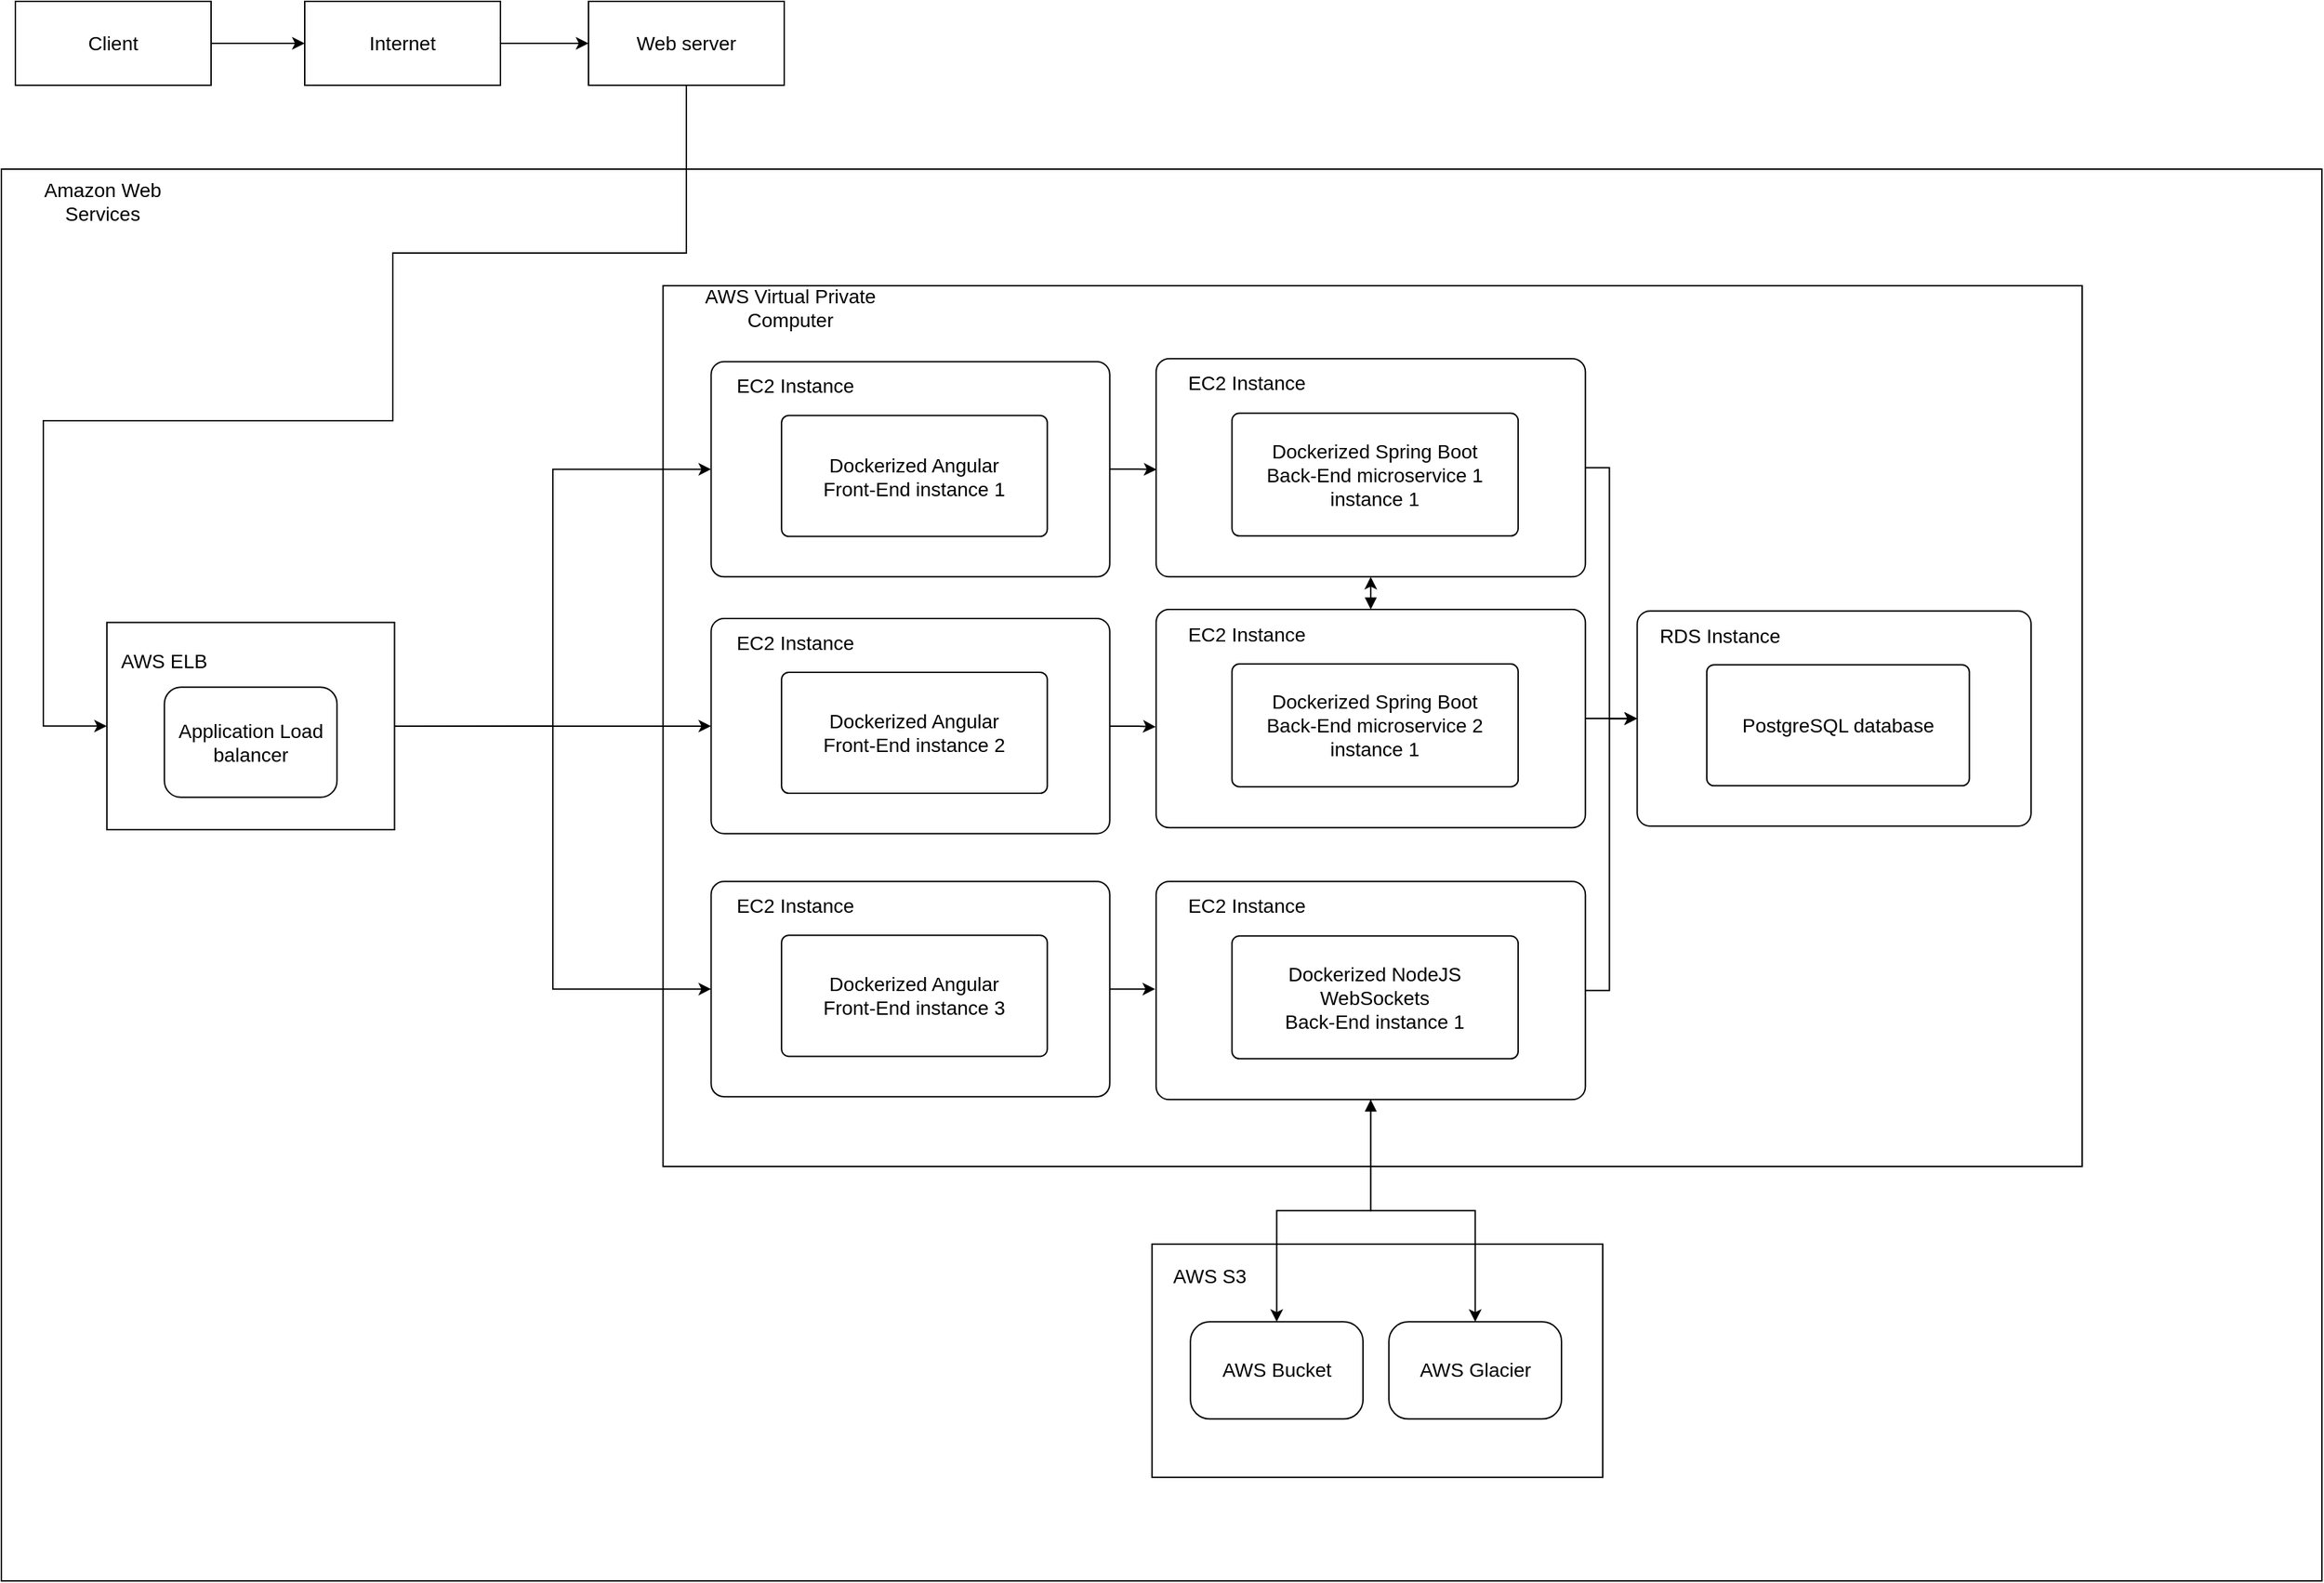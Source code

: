 <mxfile version="24.1.0" type="device">
  <diagram name="Page-1" id="C9Bw0HUUipQQi55MbYol">
    <mxGraphModel dx="1177" dy="216" grid="1" gridSize="10" guides="1" tooltips="1" connect="1" arrows="1" fold="1" page="1" pageScale="1" pageWidth="827" pageHeight="1169" math="0" shadow="0">
      <root>
        <mxCell id="0" />
        <mxCell id="1" parent="0" />
        <mxCell id="6KjDL_NVeDuGdOvyarjw-100" value="" style="group;snapToPoint=0;fontSize=14;" parent="1" vertex="1" connectable="0">
          <mxGeometry x="-510" y="20" width="1660" height="1130" as="geometry" />
        </mxCell>
        <mxCell id="6KjDL_NVeDuGdOvyarjw-66" style="edgeStyle=orthogonalEdgeStyle;rounded=0;orthogonalLoop=1;jettySize=auto;html=1;exitX=1;exitY=0.5;exitDx=0;exitDy=0;snapToPoint=0;fontSize=14;" parent="6KjDL_NVeDuGdOvyarjw-100" source="6KjDL_NVeDuGdOvyarjw-60" target="6KjDL_NVeDuGdOvyarjw-62" edge="1">
          <mxGeometry relative="1" as="geometry" />
        </mxCell>
        <mxCell id="6KjDL_NVeDuGdOvyarjw-60" value="Client" style="rounded=0;whiteSpace=wrap;html=1;snapToPoint=0;fontSize=14;" parent="6KjDL_NVeDuGdOvyarjw-100" vertex="1">
          <mxGeometry x="10" width="140" height="60" as="geometry" />
        </mxCell>
        <mxCell id="6KjDL_NVeDuGdOvyarjw-67" style="edgeStyle=orthogonalEdgeStyle;rounded=0;orthogonalLoop=1;jettySize=auto;html=1;exitX=1;exitY=0.5;exitDx=0;exitDy=0;snapToPoint=0;fontSize=14;" parent="6KjDL_NVeDuGdOvyarjw-100" source="6KjDL_NVeDuGdOvyarjw-62" target="6KjDL_NVeDuGdOvyarjw-63" edge="1">
          <mxGeometry relative="1" as="geometry" />
        </mxCell>
        <mxCell id="6KjDL_NVeDuGdOvyarjw-62" value="Internet" style="rounded=0;whiteSpace=wrap;html=1;snapToPoint=0;fontSize=14;" parent="6KjDL_NVeDuGdOvyarjw-100" vertex="1">
          <mxGeometry x="217" width="140" height="60" as="geometry" />
        </mxCell>
        <mxCell id="6KjDL_NVeDuGdOvyarjw-63" value="Web server" style="rounded=0;whiteSpace=wrap;html=1;snapToPoint=0;fontSize=14;" parent="6KjDL_NVeDuGdOvyarjw-100" vertex="1">
          <mxGeometry x="420" width="140" height="60" as="geometry" />
        </mxCell>
        <mxCell id="6KjDL_NVeDuGdOvyarjw-95" value="" style="group;snapToPoint=0;fontSize=14;" parent="6KjDL_NVeDuGdOvyarjw-100" vertex="1" connectable="0">
          <mxGeometry y="120" width="1660" height="1010" as="geometry" />
        </mxCell>
        <mxCell id="6KjDL_NVeDuGdOvyarjw-65" value="" style="rounded=0;whiteSpace=wrap;html=1;snapToPoint=0;fontSize=14;" parent="6KjDL_NVeDuGdOvyarjw-95" vertex="1">
          <mxGeometry width="1660" height="1010" as="geometry" />
        </mxCell>
        <mxCell id="6KjDL_NVeDuGdOvyarjw-48" value="" style="group;snapToPoint=0;fontSize=14;" parent="6KjDL_NVeDuGdOvyarjw-95" vertex="1" connectable="0">
          <mxGeometry x="473.306" y="83.394" width="1015.207" height="630.092" as="geometry" />
        </mxCell>
        <mxCell id="6KjDL_NVeDuGdOvyarjw-1" value="" style="rounded=0;whiteSpace=wrap;html=1;container=0;snapToPoint=0;fontSize=14;" parent="6KjDL_NVeDuGdOvyarjw-48" vertex="1">
          <mxGeometry width="1015.207" height="630.092" as="geometry" />
        </mxCell>
        <mxCell id="6KjDL_NVeDuGdOvyarjw-3" value="AWS Virtual Private Computer" style="text;html=1;align=center;verticalAlign=middle;whiteSpace=wrap;rounded=0;container=0;snapToPoint=0;fontSize=14;" parent="6KjDL_NVeDuGdOvyarjw-48" vertex="1">
          <mxGeometry x="10.642" y="6.357" width="161.426" height="19.071" as="geometry" />
        </mxCell>
        <mxCell id="6KjDL_NVeDuGdOvyarjw-37" value="" style="group;snapToPoint=0;fontSize=14;" parent="6KjDL_NVeDuGdOvyarjw-48" vertex="1" connectable="0">
          <mxGeometry x="352.741" y="52.232" width="307.092" height="156.044" as="geometry" />
        </mxCell>
        <mxCell id="6KjDL_NVeDuGdOvyarjw-21" value="" style="rounded=1;whiteSpace=wrap;html=1;arcSize=6;container=0;snapToPoint=0;fontSize=14;" parent="6KjDL_NVeDuGdOvyarjw-37" vertex="1">
          <mxGeometry width="307.092" height="156.044" as="geometry" />
        </mxCell>
        <mxCell id="6KjDL_NVeDuGdOvyarjw-22" value="EC2 Instance" style="text;html=1;align=center;verticalAlign=middle;whiteSpace=wrap;rounded=0;container=0;snapToPoint=0;fontSize=14;" parent="6KjDL_NVeDuGdOvyarjw-37" vertex="1">
          <mxGeometry x="6.674" y="7.09" width="116.163" height="21.28" as="geometry" />
        </mxCell>
        <mxCell id="6KjDL_NVeDuGdOvyarjw-24" value="Dockerized Spring Boot&lt;div style=&quot;font-size: 14px;&quot;&gt;Back-End microservice 1 instance 1&lt;/div&gt;" style="rounded=1;whiteSpace=wrap;html=1;arcSize=6;container=0;snapToPoint=0;fontSize=14;" parent="6KjDL_NVeDuGdOvyarjw-37" vertex="1">
          <mxGeometry x="54.253" y="39.011" width="204.728" height="87.775" as="geometry" />
        </mxCell>
        <mxCell id="6KjDL_NVeDuGdOvyarjw-38" value="" style="group;snapToPoint=0;fontSize=14;" parent="6KjDL_NVeDuGdOvyarjw-48" vertex="1" connectable="0">
          <mxGeometry x="34.414" y="54.342" width="285.157" height="153.934" as="geometry" />
        </mxCell>
        <mxCell id="6KjDL_NVeDuGdOvyarjw-5" value="" style="rounded=1;whiteSpace=wrap;html=1;arcSize=6;container=0;snapToPoint=0;fontSize=14;" parent="6KjDL_NVeDuGdOvyarjw-38" vertex="1">
          <mxGeometry width="285.157" height="153.934" as="geometry" />
        </mxCell>
        <mxCell id="6KjDL_NVeDuGdOvyarjw-6" value="EC2 Instance" style="text;html=1;align=center;verticalAlign=middle;whiteSpace=wrap;rounded=0;container=0;snapToPoint=0;fontSize=14;" parent="6KjDL_NVeDuGdOvyarjw-38" vertex="1">
          <mxGeometry x="6.197" y="6.994" width="107.865" height="20.993" as="geometry" />
        </mxCell>
        <mxCell id="6KjDL_NVeDuGdOvyarjw-17" value="Dockerized Angular&lt;div style=&quot;font-size: 14px;&quot;&gt;Front-End instance 1&lt;/div&gt;" style="rounded=1;whiteSpace=wrap;html=1;arcSize=6;container=0;snapToPoint=0;fontSize=14;" parent="6KjDL_NVeDuGdOvyarjw-38" vertex="1">
          <mxGeometry x="50.378" y="38.483" width="190.104" height="86.588" as="geometry" />
        </mxCell>
        <mxCell id="6KjDL_NVeDuGdOvyarjw-39" value="" style="group;snapToPoint=0;fontSize=14;" parent="6KjDL_NVeDuGdOvyarjw-48" vertex="1" connectable="0">
          <mxGeometry x="696.879" y="232.704" width="281.757" height="153.934" as="geometry" />
        </mxCell>
        <mxCell id="6KjDL_NVeDuGdOvyarjw-26" value="" style="rounded=1;whiteSpace=wrap;html=1;arcSize=6;container=0;snapToPoint=0;fontSize=14;" parent="6KjDL_NVeDuGdOvyarjw-39" vertex="1">
          <mxGeometry width="281.757" height="153.934" as="geometry" />
        </mxCell>
        <mxCell id="6KjDL_NVeDuGdOvyarjw-27" value="RDS Instance" style="text;html=1;align=center;verticalAlign=middle;whiteSpace=wrap;rounded=0;container=0;snapToPoint=0;fontSize=14;" parent="6KjDL_NVeDuGdOvyarjw-39" vertex="1">
          <mxGeometry x="6.124" y="6.994" width="106.579" height="20.993" as="geometry" />
        </mxCell>
        <mxCell id="6KjDL_NVeDuGdOvyarjw-29" value="PostgreSQL database" style="rounded=1;whiteSpace=wrap;html=1;arcSize=6;container=0;snapToPoint=0;fontSize=14;" parent="6KjDL_NVeDuGdOvyarjw-39" vertex="1">
          <mxGeometry x="49.777" y="38.483" width="187.838" height="86.588" as="geometry" />
        </mxCell>
        <mxCell id="6KjDL_NVeDuGdOvyarjw-40" value="" style="group;snapToPoint=0;fontSize=14;" parent="6KjDL_NVeDuGdOvyarjw-48" vertex="1" connectable="0">
          <mxGeometry x="352.741" y="231.651" width="307.092" height="156.044" as="geometry" />
        </mxCell>
        <mxCell id="6KjDL_NVeDuGdOvyarjw-41" value="" style="rounded=1;whiteSpace=wrap;html=1;arcSize=6;container=0;snapToPoint=0;fontSize=14;" parent="6KjDL_NVeDuGdOvyarjw-40" vertex="1">
          <mxGeometry width="307.092" height="156.044" as="geometry" />
        </mxCell>
        <mxCell id="6KjDL_NVeDuGdOvyarjw-42" value="EC2 Instance" style="text;html=1;align=center;verticalAlign=middle;whiteSpace=wrap;rounded=0;container=0;snapToPoint=0;fontSize=14;" parent="6KjDL_NVeDuGdOvyarjw-40" vertex="1">
          <mxGeometry x="6.674" y="7.09" width="116.163" height="21.28" as="geometry" />
        </mxCell>
        <mxCell id="6KjDL_NVeDuGdOvyarjw-43" value="Dockerized Spring Boot&lt;div style=&quot;font-size: 14px;&quot;&gt;Back-End microservice 2 instance 1&lt;/div&gt;" style="rounded=1;whiteSpace=wrap;html=1;arcSize=6;container=0;snapToPoint=0;fontSize=14;" parent="6KjDL_NVeDuGdOvyarjw-40" vertex="1">
          <mxGeometry x="54.253" y="39.011" width="204.728" height="87.775" as="geometry" />
        </mxCell>
        <mxCell id="6KjDL_NVeDuGdOvyarjw-44" value="" style="group;snapToPoint=0;fontSize=14;" parent="6KjDL_NVeDuGdOvyarjw-48" vertex="1" connectable="0">
          <mxGeometry x="352.741" y="426.239" width="307.092" height="156.044" as="geometry" />
        </mxCell>
        <mxCell id="6KjDL_NVeDuGdOvyarjw-45" value="" style="rounded=1;whiteSpace=wrap;html=1;arcSize=6;container=0;snapToPoint=0;fontSize=14;" parent="6KjDL_NVeDuGdOvyarjw-44" vertex="1">
          <mxGeometry width="307.092" height="156.044" as="geometry" />
        </mxCell>
        <mxCell id="6KjDL_NVeDuGdOvyarjw-46" value="EC2 Instance" style="text;html=1;align=center;verticalAlign=middle;whiteSpace=wrap;rounded=0;container=0;snapToPoint=0;fontSize=14;" parent="6KjDL_NVeDuGdOvyarjw-44" vertex="1">
          <mxGeometry x="6.674" y="7.09" width="116.163" height="21.28" as="geometry" />
        </mxCell>
        <mxCell id="6KjDL_NVeDuGdOvyarjw-47" value="Dockerized NodeJS&lt;div style=&quot;font-size: 14px;&quot;&gt;WebSockets&lt;/div&gt;&lt;div style=&quot;font-size: 14px;&quot;&gt;Back-End instance 1&lt;/div&gt;" style="rounded=1;whiteSpace=wrap;html=1;arcSize=6;container=0;snapToPoint=0;fontSize=14;" parent="6KjDL_NVeDuGdOvyarjw-44" vertex="1">
          <mxGeometry x="54.253" y="39.011" width="204.728" height="87.775" as="geometry" />
        </mxCell>
        <mxCell id="6KjDL_NVeDuGdOvyarjw-49" value="" style="group;snapToPoint=0;fontSize=14;" parent="6KjDL_NVeDuGdOvyarjw-48" vertex="1" connectable="0">
          <mxGeometry x="34.414" y="238.078" width="285.157" height="153.934" as="geometry" />
        </mxCell>
        <mxCell id="6KjDL_NVeDuGdOvyarjw-50" value="" style="rounded=1;whiteSpace=wrap;html=1;arcSize=6;container=0;snapToPoint=0;fontSize=14;" parent="6KjDL_NVeDuGdOvyarjw-49" vertex="1">
          <mxGeometry width="285.157" height="153.934" as="geometry" />
        </mxCell>
        <mxCell id="6KjDL_NVeDuGdOvyarjw-51" value="EC2 Instance" style="text;html=1;align=center;verticalAlign=middle;whiteSpace=wrap;rounded=0;container=0;snapToPoint=0;fontSize=14;" parent="6KjDL_NVeDuGdOvyarjw-49" vertex="1">
          <mxGeometry x="6.197" y="6.994" width="107.865" height="20.993" as="geometry" />
        </mxCell>
        <mxCell id="6KjDL_NVeDuGdOvyarjw-52" value="Dockerized Angular&lt;div style=&quot;font-size: 14px;&quot;&gt;Front-End instance 2&lt;/div&gt;" style="rounded=1;whiteSpace=wrap;html=1;arcSize=6;container=0;snapToPoint=0;fontSize=14;" parent="6KjDL_NVeDuGdOvyarjw-49" vertex="1">
          <mxGeometry x="50.378" y="38.483" width="190.104" height="86.588" as="geometry" />
        </mxCell>
        <mxCell id="6KjDL_NVeDuGdOvyarjw-53" value="" style="group;snapToPoint=0;fontSize=14;" parent="6KjDL_NVeDuGdOvyarjw-48" vertex="1" connectable="0">
          <mxGeometry x="34.414" y="426.239" width="285.157" height="153.934" as="geometry" />
        </mxCell>
        <mxCell id="6KjDL_NVeDuGdOvyarjw-54" value="" style="rounded=1;whiteSpace=wrap;html=1;arcSize=6;container=0;snapToPoint=0;fontSize=14;" parent="6KjDL_NVeDuGdOvyarjw-53" vertex="1">
          <mxGeometry width="285.157" height="153.934" as="geometry" />
        </mxCell>
        <mxCell id="6KjDL_NVeDuGdOvyarjw-55" value="EC2 Instance" style="text;html=1;align=center;verticalAlign=middle;whiteSpace=wrap;rounded=0;container=0;snapToPoint=0;fontSize=14;" parent="6KjDL_NVeDuGdOvyarjw-53" vertex="1">
          <mxGeometry x="6.197" y="6.994" width="107.865" height="20.993" as="geometry" />
        </mxCell>
        <mxCell id="6KjDL_NVeDuGdOvyarjw-56" value="Dockerized Angular&lt;div style=&quot;font-size: 14px;&quot;&gt;Front-End instance 3&lt;/div&gt;" style="rounded=1;whiteSpace=wrap;html=1;arcSize=6;container=0;snapToPoint=0;fontSize=14;" parent="6KjDL_NVeDuGdOvyarjw-53" vertex="1">
          <mxGeometry x="50.378" y="38.483" width="190.104" height="86.588" as="geometry" />
        </mxCell>
        <mxCell id="6KjDL_NVeDuGdOvyarjw-79" style="edgeStyle=orthogonalEdgeStyle;rounded=0;orthogonalLoop=1;jettySize=auto;html=1;entryX=-0.001;entryY=0.538;entryDx=0;entryDy=0;snapToPoint=0;entryPerimeter=0;fontSize=14;" parent="6KjDL_NVeDuGdOvyarjw-48" source="6KjDL_NVeDuGdOvyarjw-50" target="6KjDL_NVeDuGdOvyarjw-41" edge="1">
          <mxGeometry relative="1" as="geometry" />
        </mxCell>
        <mxCell id="6KjDL_NVeDuGdOvyarjw-80" style="edgeStyle=orthogonalEdgeStyle;rounded=0;orthogonalLoop=1;jettySize=auto;html=1;entryX=-0.002;entryY=0.489;entryDx=0;entryDy=0;snapToPoint=0;entryPerimeter=0;exitX=1;exitY=0.5;exitDx=0;exitDy=0;fontSize=14;" parent="6KjDL_NVeDuGdOvyarjw-48" source="6KjDL_NVeDuGdOvyarjw-54" target="6KjDL_NVeDuGdOvyarjw-45" edge="1">
          <mxGeometry relative="1" as="geometry" />
        </mxCell>
        <mxCell id="6KjDL_NVeDuGdOvyarjw-81" style="edgeStyle=orthogonalEdgeStyle;rounded=0;orthogonalLoop=1;jettySize=auto;html=1;exitX=1;exitY=0.5;exitDx=0;exitDy=0;entryX=0;entryY=0.5;entryDx=0;entryDy=0;snapToPoint=0;fontSize=14;" parent="6KjDL_NVeDuGdOvyarjw-48" source="6KjDL_NVeDuGdOvyarjw-21" target="6KjDL_NVeDuGdOvyarjw-26" edge="1">
          <mxGeometry relative="1" as="geometry">
            <Array as="points">
              <mxPoint x="677" y="130" />
              <mxPoint x="677" y="310" />
            </Array>
          </mxGeometry>
        </mxCell>
        <mxCell id="6KjDL_NVeDuGdOvyarjw-83" style="edgeStyle=orthogonalEdgeStyle;rounded=0;orthogonalLoop=1;jettySize=auto;html=1;entryX=0;entryY=0.5;entryDx=0;entryDy=0;snapToPoint=0;fontSize=14;" parent="6KjDL_NVeDuGdOvyarjw-48" source="6KjDL_NVeDuGdOvyarjw-45" target="6KjDL_NVeDuGdOvyarjw-26" edge="1">
          <mxGeometry relative="1" as="geometry">
            <Array as="points">
              <mxPoint x="677" y="504" />
              <mxPoint x="677" y="310" />
            </Array>
          </mxGeometry>
        </mxCell>
        <mxCell id="6KjDL_NVeDuGdOvyarjw-84" style="edgeStyle=orthogonalEdgeStyle;rounded=0;orthogonalLoop=1;jettySize=auto;html=1;entryX=0;entryY=0.5;entryDx=0;entryDy=0;snapToPoint=0;fontSize=14;" parent="6KjDL_NVeDuGdOvyarjw-48" source="6KjDL_NVeDuGdOvyarjw-41" target="6KjDL_NVeDuGdOvyarjw-26" edge="1">
          <mxGeometry relative="1" as="geometry" />
        </mxCell>
        <mxCell id="6KjDL_NVeDuGdOvyarjw-99" style="edgeStyle=orthogonalEdgeStyle;rounded=0;orthogonalLoop=1;jettySize=auto;html=1;entryX=0.5;entryY=1;entryDx=0;entryDy=0;snapToPoint=0;startArrow=block;startFill=1;fontSize=14;exitX=0.5;exitY=0;exitDx=0;exitDy=0;" parent="6KjDL_NVeDuGdOvyarjw-48" source="6KjDL_NVeDuGdOvyarjw-41" target="6KjDL_NVeDuGdOvyarjw-21" edge="1">
          <mxGeometry relative="1" as="geometry">
            <mxPoint x="506.694" y="226.606" as="sourcePoint" />
          </mxGeometry>
        </mxCell>
        <mxCell id="pRmJNWu_2FzetfXYODvn-2" style="edgeStyle=orthogonalEdgeStyle;rounded=0;orthogonalLoop=1;jettySize=auto;html=1;entryX=0.001;entryY=0.508;entryDx=0;entryDy=0;entryPerimeter=0;fontSize=14;" parent="6KjDL_NVeDuGdOvyarjw-48" source="6KjDL_NVeDuGdOvyarjw-5" target="6KjDL_NVeDuGdOvyarjw-21" edge="1">
          <mxGeometry relative="1" as="geometry" />
        </mxCell>
        <mxCell id="6KjDL_NVeDuGdOvyarjw-69" value="Amazon Web Services" style="text;html=1;align=center;verticalAlign=middle;whiteSpace=wrap;rounded=0;snapToPoint=0;fontSize=14;" parent="6KjDL_NVeDuGdOvyarjw-95" vertex="1">
          <mxGeometry x="20.579" y="9.266" width="102.893" height="27.798" as="geometry" />
        </mxCell>
        <mxCell id="6KjDL_NVeDuGdOvyarjw-71" value="" style="group;snapToPoint=0;fontSize=14;" parent="6KjDL_NVeDuGdOvyarjw-95" vertex="1" connectable="0">
          <mxGeometry x="75.455" y="324.312" width="205.785" height="148.257" as="geometry" />
        </mxCell>
        <mxCell id="6KjDL_NVeDuGdOvyarjw-70" value="" style="rounded=0;whiteSpace=wrap;html=1;snapToPoint=0;fontSize=14;" parent="6KjDL_NVeDuGdOvyarjw-71" vertex="1">
          <mxGeometry width="205.785" height="148.257" as="geometry" />
        </mxCell>
        <mxCell id="6KjDL_NVeDuGdOvyarjw-64" value="Application Load balancer" style="rounded=1;whiteSpace=wrap;html=1;snapToPoint=0;fontSize=14;" parent="6KjDL_NVeDuGdOvyarjw-71" vertex="1">
          <mxGeometry x="41.157" y="46.33" width="123.471" height="78.761" as="geometry" />
        </mxCell>
        <mxCell id="6KjDL_NVeDuGdOvyarjw-73" value="AWS ELB" style="text;html=1;align=center;verticalAlign=middle;whiteSpace=wrap;rounded=0;snapToPoint=0;fontSize=14;" parent="6KjDL_NVeDuGdOvyarjw-71" vertex="1">
          <mxGeometry x="6.86" y="13.899" width="68.595" height="27.798" as="geometry" />
        </mxCell>
        <mxCell id="6KjDL_NVeDuGdOvyarjw-74" style="edgeStyle=orthogonalEdgeStyle;rounded=0;orthogonalLoop=1;jettySize=auto;html=1;exitX=1;exitY=0.5;exitDx=0;exitDy=0;entryX=0;entryY=0.5;entryDx=0;entryDy=0;snapToPoint=0;fontSize=14;" parent="6KjDL_NVeDuGdOvyarjw-95" source="6KjDL_NVeDuGdOvyarjw-70" target="6KjDL_NVeDuGdOvyarjw-5" edge="1">
          <mxGeometry relative="1" as="geometry" />
        </mxCell>
        <mxCell id="6KjDL_NVeDuGdOvyarjw-75" style="edgeStyle=orthogonalEdgeStyle;rounded=0;orthogonalLoop=1;jettySize=auto;html=1;entryX=0;entryY=0.5;entryDx=0;entryDy=0;snapToPoint=0;fontSize=14;" parent="6KjDL_NVeDuGdOvyarjw-95" source="6KjDL_NVeDuGdOvyarjw-70" target="6KjDL_NVeDuGdOvyarjw-50" edge="1">
          <mxGeometry relative="1" as="geometry" />
        </mxCell>
        <mxCell id="6KjDL_NVeDuGdOvyarjw-76" style="edgeStyle=orthogonalEdgeStyle;rounded=0;orthogonalLoop=1;jettySize=auto;html=1;entryX=0;entryY=0.5;entryDx=0;entryDy=0;snapToPoint=0;fontSize=14;" parent="6KjDL_NVeDuGdOvyarjw-95" source="6KjDL_NVeDuGdOvyarjw-70" target="6KjDL_NVeDuGdOvyarjw-54" edge="1">
          <mxGeometry relative="1" as="geometry" />
        </mxCell>
        <mxCell id="6KjDL_NVeDuGdOvyarjw-92" value="" style="group;snapToPoint=0;fontSize=14;" parent="6KjDL_NVeDuGdOvyarjw-95" vertex="1" connectable="0">
          <mxGeometry x="823.14" y="769.083" width="322.397" height="166.789" as="geometry" />
        </mxCell>
        <mxCell id="6KjDL_NVeDuGdOvyarjw-85" value="" style="rounded=0;whiteSpace=wrap;html=1;snapToPoint=0;fontSize=14;" parent="6KjDL_NVeDuGdOvyarjw-92" vertex="1">
          <mxGeometry width="322.397" height="166.789" as="geometry" />
        </mxCell>
        <mxCell id="6KjDL_NVeDuGdOvyarjw-88" value="AWS S3" style="text;html=1;align=center;verticalAlign=middle;whiteSpace=wrap;rounded=0;snapToPoint=0;fontSize=14;" parent="6KjDL_NVeDuGdOvyarjw-92" vertex="1">
          <mxGeometry x="6.86" y="9.266" width="68.595" height="27.798" as="geometry" />
        </mxCell>
        <mxCell id="6KjDL_NVeDuGdOvyarjw-89" value="AWS Bucket" style="rounded=1;whiteSpace=wrap;html=1;arcSize=20;snapToPoint=0;fontSize=14;" parent="6KjDL_NVeDuGdOvyarjw-92" vertex="1">
          <mxGeometry x="27.438" y="55.596" width="123.471" height="69.495" as="geometry" />
        </mxCell>
        <mxCell id="6KjDL_NVeDuGdOvyarjw-91" value="AWS Glacier" style="rounded=1;whiteSpace=wrap;html=1;arcSize=20;snapToPoint=0;fontSize=14;" parent="6KjDL_NVeDuGdOvyarjw-92" vertex="1">
          <mxGeometry x="169.43" y="55.596" width="123.471" height="69.495" as="geometry" />
        </mxCell>
        <mxCell id="6KjDL_NVeDuGdOvyarjw-93" style="edgeStyle=orthogonalEdgeStyle;rounded=0;orthogonalLoop=1;jettySize=auto;html=1;entryX=0.5;entryY=0;entryDx=0;entryDy=0;snapToPoint=0;fontSize=14;" parent="6KjDL_NVeDuGdOvyarjw-95" source="6KjDL_NVeDuGdOvyarjw-45" target="6KjDL_NVeDuGdOvyarjw-89" edge="1">
          <mxGeometry relative="1" as="geometry" />
        </mxCell>
        <mxCell id="6KjDL_NVeDuGdOvyarjw-94" style="edgeStyle=orthogonalEdgeStyle;rounded=0;orthogonalLoop=1;jettySize=auto;html=1;exitX=0.5;exitY=1;exitDx=0;exitDy=0;entryX=0.5;entryY=0;entryDx=0;entryDy=0;snapToPoint=0;startArrow=block;startFill=1;fontSize=14;" parent="6KjDL_NVeDuGdOvyarjw-95" source="6KjDL_NVeDuGdOvyarjw-45" target="6KjDL_NVeDuGdOvyarjw-91" edge="1">
          <mxGeometry relative="1" as="geometry" />
        </mxCell>
        <mxCell id="6KjDL_NVeDuGdOvyarjw-96" style="edgeStyle=orthogonalEdgeStyle;rounded=0;orthogonalLoop=1;jettySize=auto;html=1;entryX=0;entryY=0.5;entryDx=0;entryDy=0;snapToPoint=0;fontSize=14;" parent="6KjDL_NVeDuGdOvyarjw-100" source="6KjDL_NVeDuGdOvyarjw-63" target="6KjDL_NVeDuGdOvyarjw-70" edge="1">
          <mxGeometry relative="1" as="geometry">
            <Array as="points">
              <mxPoint x="490" y="180" />
              <mxPoint x="280" y="180" />
              <mxPoint x="280" y="300" />
              <mxPoint x="30" y="300" />
              <mxPoint x="30" y="518" />
            </Array>
          </mxGeometry>
        </mxCell>
      </root>
    </mxGraphModel>
  </diagram>
</mxfile>
